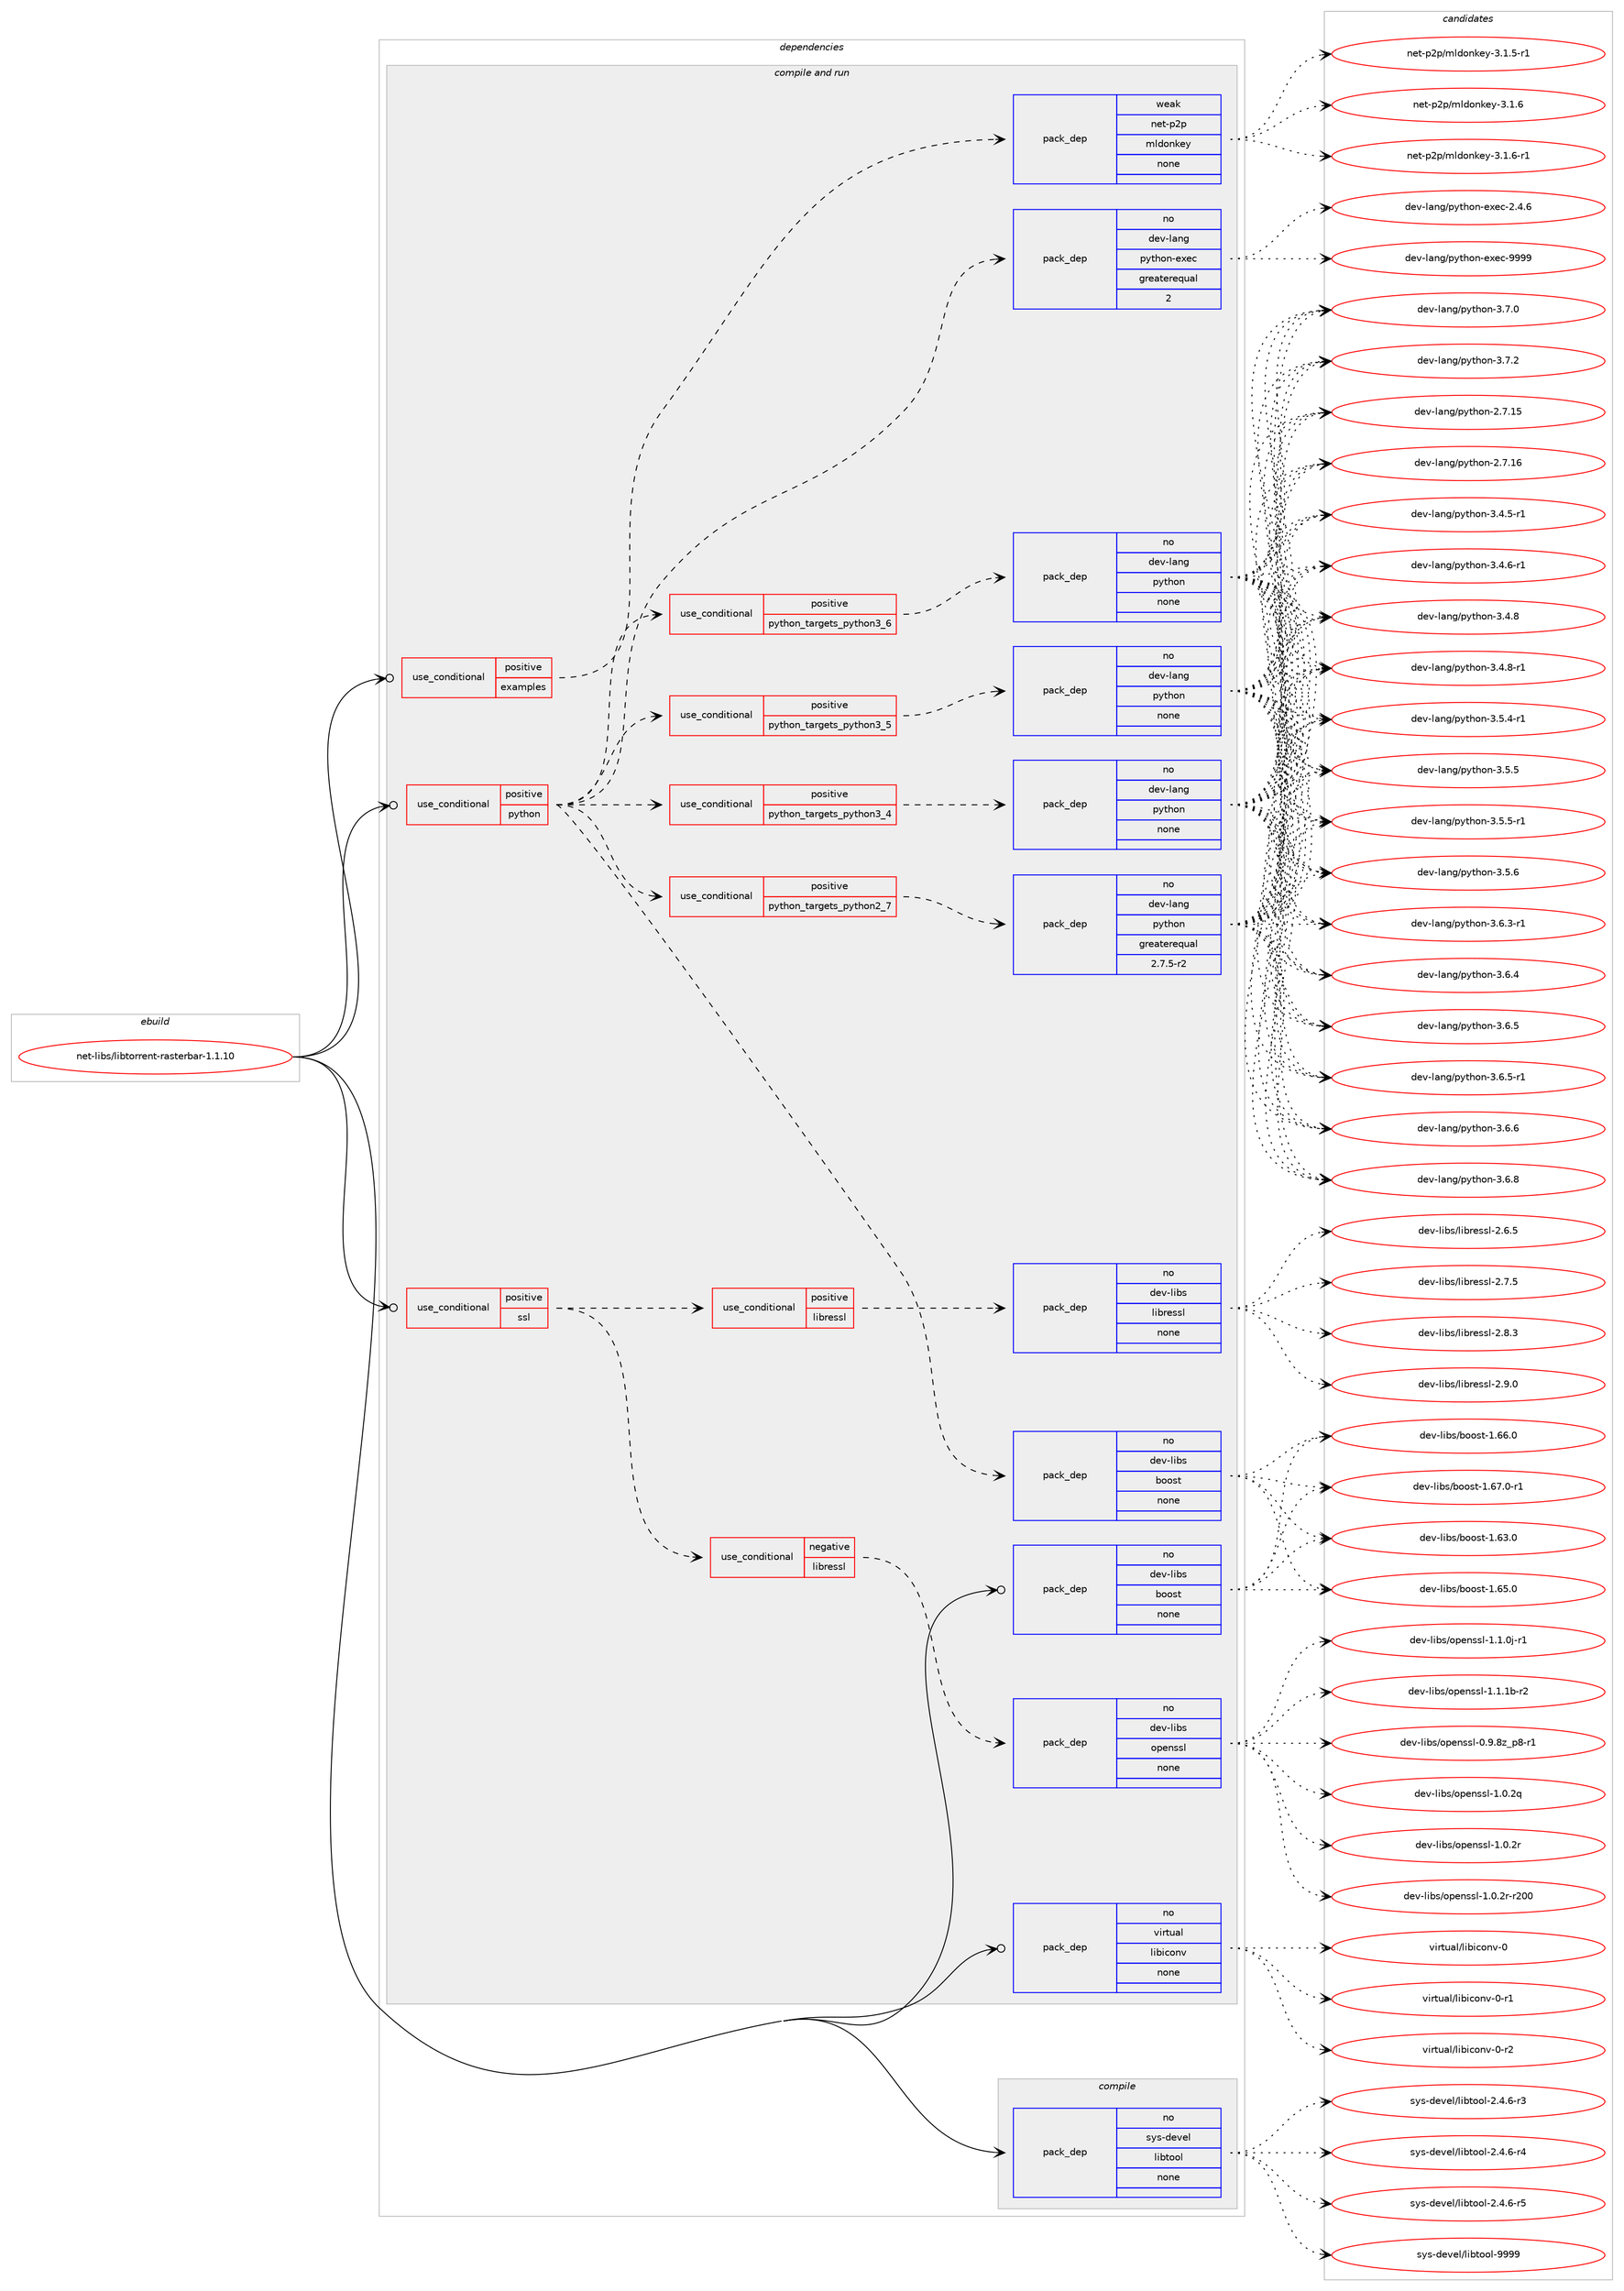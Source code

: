 digraph prolog {

# *************
# Graph options
# *************

newrank=true;
concentrate=true;
compound=true;
graph [rankdir=LR,fontname=Helvetica,fontsize=10,ranksep=1.5];#, ranksep=2.5, nodesep=0.2];
edge  [arrowhead=vee];
node  [fontname=Helvetica,fontsize=10];

# **********
# The ebuild
# **********

subgraph cluster_leftcol {
color=gray;
rank=same;
label=<<i>ebuild</i>>;
id [label="net-libs/libtorrent-rasterbar-1.1.10", color=red, width=4, href="../net-libs/libtorrent-rasterbar-1.1.10.svg"];
}

# ****************
# The dependencies
# ****************

subgraph cluster_midcol {
color=gray;
label=<<i>dependencies</i>>;
subgraph cluster_compile {
fillcolor="#eeeeee";
style=filled;
label=<<i>compile</i>>;
subgraph pack1187354 {
dependency1660739 [label=<<TABLE BORDER="0" CELLBORDER="1" CELLSPACING="0" CELLPADDING="4" WIDTH="220"><TR><TD ROWSPAN="6" CELLPADDING="30">pack_dep</TD></TR><TR><TD WIDTH="110">no</TD></TR><TR><TD>sys-devel</TD></TR><TR><TD>libtool</TD></TR><TR><TD>none</TD></TR><TR><TD></TD></TR></TABLE>>, shape=none, color=blue];
}
id:e -> dependency1660739:w [weight=20,style="solid",arrowhead="vee"];
}
subgraph cluster_compileandrun {
fillcolor="#eeeeee";
style=filled;
label=<<i>compile and run</i>>;
subgraph cond446417 {
dependency1660740 [label=<<TABLE BORDER="0" CELLBORDER="1" CELLSPACING="0" CELLPADDING="4"><TR><TD ROWSPAN="3" CELLPADDING="10">use_conditional</TD></TR><TR><TD>positive</TD></TR><TR><TD>examples</TD></TR></TABLE>>, shape=none, color=red];
subgraph pack1187355 {
dependency1660741 [label=<<TABLE BORDER="0" CELLBORDER="1" CELLSPACING="0" CELLPADDING="4" WIDTH="220"><TR><TD ROWSPAN="6" CELLPADDING="30">pack_dep</TD></TR><TR><TD WIDTH="110">weak</TD></TR><TR><TD>net-p2p</TD></TR><TR><TD>mldonkey</TD></TR><TR><TD>none</TD></TR><TR><TD></TD></TR></TABLE>>, shape=none, color=blue];
}
dependency1660740:e -> dependency1660741:w [weight=20,style="dashed",arrowhead="vee"];
}
id:e -> dependency1660740:w [weight=20,style="solid",arrowhead="odotvee"];
subgraph cond446418 {
dependency1660742 [label=<<TABLE BORDER="0" CELLBORDER="1" CELLSPACING="0" CELLPADDING="4"><TR><TD ROWSPAN="3" CELLPADDING="10">use_conditional</TD></TR><TR><TD>positive</TD></TR><TR><TD>python</TD></TR></TABLE>>, shape=none, color=red];
subgraph cond446419 {
dependency1660743 [label=<<TABLE BORDER="0" CELLBORDER="1" CELLSPACING="0" CELLPADDING="4"><TR><TD ROWSPAN="3" CELLPADDING="10">use_conditional</TD></TR><TR><TD>positive</TD></TR><TR><TD>python_targets_python2_7</TD></TR></TABLE>>, shape=none, color=red];
subgraph pack1187356 {
dependency1660744 [label=<<TABLE BORDER="0" CELLBORDER="1" CELLSPACING="0" CELLPADDING="4" WIDTH="220"><TR><TD ROWSPAN="6" CELLPADDING="30">pack_dep</TD></TR><TR><TD WIDTH="110">no</TD></TR><TR><TD>dev-lang</TD></TR><TR><TD>python</TD></TR><TR><TD>greaterequal</TD></TR><TR><TD>2.7.5-r2</TD></TR></TABLE>>, shape=none, color=blue];
}
dependency1660743:e -> dependency1660744:w [weight=20,style="dashed",arrowhead="vee"];
}
dependency1660742:e -> dependency1660743:w [weight=20,style="dashed",arrowhead="vee"];
subgraph cond446420 {
dependency1660745 [label=<<TABLE BORDER="0" CELLBORDER="1" CELLSPACING="0" CELLPADDING="4"><TR><TD ROWSPAN="3" CELLPADDING="10">use_conditional</TD></TR><TR><TD>positive</TD></TR><TR><TD>python_targets_python3_4</TD></TR></TABLE>>, shape=none, color=red];
subgraph pack1187357 {
dependency1660746 [label=<<TABLE BORDER="0" CELLBORDER="1" CELLSPACING="0" CELLPADDING="4" WIDTH="220"><TR><TD ROWSPAN="6" CELLPADDING="30">pack_dep</TD></TR><TR><TD WIDTH="110">no</TD></TR><TR><TD>dev-lang</TD></TR><TR><TD>python</TD></TR><TR><TD>none</TD></TR><TR><TD></TD></TR></TABLE>>, shape=none, color=blue];
}
dependency1660745:e -> dependency1660746:w [weight=20,style="dashed",arrowhead="vee"];
}
dependency1660742:e -> dependency1660745:w [weight=20,style="dashed",arrowhead="vee"];
subgraph cond446421 {
dependency1660747 [label=<<TABLE BORDER="0" CELLBORDER="1" CELLSPACING="0" CELLPADDING="4"><TR><TD ROWSPAN="3" CELLPADDING="10">use_conditional</TD></TR><TR><TD>positive</TD></TR><TR><TD>python_targets_python3_5</TD></TR></TABLE>>, shape=none, color=red];
subgraph pack1187358 {
dependency1660748 [label=<<TABLE BORDER="0" CELLBORDER="1" CELLSPACING="0" CELLPADDING="4" WIDTH="220"><TR><TD ROWSPAN="6" CELLPADDING="30">pack_dep</TD></TR><TR><TD WIDTH="110">no</TD></TR><TR><TD>dev-lang</TD></TR><TR><TD>python</TD></TR><TR><TD>none</TD></TR><TR><TD></TD></TR></TABLE>>, shape=none, color=blue];
}
dependency1660747:e -> dependency1660748:w [weight=20,style="dashed",arrowhead="vee"];
}
dependency1660742:e -> dependency1660747:w [weight=20,style="dashed",arrowhead="vee"];
subgraph cond446422 {
dependency1660749 [label=<<TABLE BORDER="0" CELLBORDER="1" CELLSPACING="0" CELLPADDING="4"><TR><TD ROWSPAN="3" CELLPADDING="10">use_conditional</TD></TR><TR><TD>positive</TD></TR><TR><TD>python_targets_python3_6</TD></TR></TABLE>>, shape=none, color=red];
subgraph pack1187359 {
dependency1660750 [label=<<TABLE BORDER="0" CELLBORDER="1" CELLSPACING="0" CELLPADDING="4" WIDTH="220"><TR><TD ROWSPAN="6" CELLPADDING="30">pack_dep</TD></TR><TR><TD WIDTH="110">no</TD></TR><TR><TD>dev-lang</TD></TR><TR><TD>python</TD></TR><TR><TD>none</TD></TR><TR><TD></TD></TR></TABLE>>, shape=none, color=blue];
}
dependency1660749:e -> dependency1660750:w [weight=20,style="dashed",arrowhead="vee"];
}
dependency1660742:e -> dependency1660749:w [weight=20,style="dashed",arrowhead="vee"];
subgraph pack1187360 {
dependency1660751 [label=<<TABLE BORDER="0" CELLBORDER="1" CELLSPACING="0" CELLPADDING="4" WIDTH="220"><TR><TD ROWSPAN="6" CELLPADDING="30">pack_dep</TD></TR><TR><TD WIDTH="110">no</TD></TR><TR><TD>dev-lang</TD></TR><TR><TD>python-exec</TD></TR><TR><TD>greaterequal</TD></TR><TR><TD>2</TD></TR></TABLE>>, shape=none, color=blue];
}
dependency1660742:e -> dependency1660751:w [weight=20,style="dashed",arrowhead="vee"];
subgraph pack1187361 {
dependency1660752 [label=<<TABLE BORDER="0" CELLBORDER="1" CELLSPACING="0" CELLPADDING="4" WIDTH="220"><TR><TD ROWSPAN="6" CELLPADDING="30">pack_dep</TD></TR><TR><TD WIDTH="110">no</TD></TR><TR><TD>dev-libs</TD></TR><TR><TD>boost</TD></TR><TR><TD>none</TD></TR><TR><TD></TD></TR></TABLE>>, shape=none, color=blue];
}
dependency1660742:e -> dependency1660752:w [weight=20,style="dashed",arrowhead="vee"];
}
id:e -> dependency1660742:w [weight=20,style="solid",arrowhead="odotvee"];
subgraph cond446423 {
dependency1660753 [label=<<TABLE BORDER="0" CELLBORDER="1" CELLSPACING="0" CELLPADDING="4"><TR><TD ROWSPAN="3" CELLPADDING="10">use_conditional</TD></TR><TR><TD>positive</TD></TR><TR><TD>ssl</TD></TR></TABLE>>, shape=none, color=red];
subgraph cond446424 {
dependency1660754 [label=<<TABLE BORDER="0" CELLBORDER="1" CELLSPACING="0" CELLPADDING="4"><TR><TD ROWSPAN="3" CELLPADDING="10">use_conditional</TD></TR><TR><TD>negative</TD></TR><TR><TD>libressl</TD></TR></TABLE>>, shape=none, color=red];
subgraph pack1187362 {
dependency1660755 [label=<<TABLE BORDER="0" CELLBORDER="1" CELLSPACING="0" CELLPADDING="4" WIDTH="220"><TR><TD ROWSPAN="6" CELLPADDING="30">pack_dep</TD></TR><TR><TD WIDTH="110">no</TD></TR><TR><TD>dev-libs</TD></TR><TR><TD>openssl</TD></TR><TR><TD>none</TD></TR><TR><TD></TD></TR></TABLE>>, shape=none, color=blue];
}
dependency1660754:e -> dependency1660755:w [weight=20,style="dashed",arrowhead="vee"];
}
dependency1660753:e -> dependency1660754:w [weight=20,style="dashed",arrowhead="vee"];
subgraph cond446425 {
dependency1660756 [label=<<TABLE BORDER="0" CELLBORDER="1" CELLSPACING="0" CELLPADDING="4"><TR><TD ROWSPAN="3" CELLPADDING="10">use_conditional</TD></TR><TR><TD>positive</TD></TR><TR><TD>libressl</TD></TR></TABLE>>, shape=none, color=red];
subgraph pack1187363 {
dependency1660757 [label=<<TABLE BORDER="0" CELLBORDER="1" CELLSPACING="0" CELLPADDING="4" WIDTH="220"><TR><TD ROWSPAN="6" CELLPADDING="30">pack_dep</TD></TR><TR><TD WIDTH="110">no</TD></TR><TR><TD>dev-libs</TD></TR><TR><TD>libressl</TD></TR><TR><TD>none</TD></TR><TR><TD></TD></TR></TABLE>>, shape=none, color=blue];
}
dependency1660756:e -> dependency1660757:w [weight=20,style="dashed",arrowhead="vee"];
}
dependency1660753:e -> dependency1660756:w [weight=20,style="dashed",arrowhead="vee"];
}
id:e -> dependency1660753:w [weight=20,style="solid",arrowhead="odotvee"];
subgraph pack1187364 {
dependency1660758 [label=<<TABLE BORDER="0" CELLBORDER="1" CELLSPACING="0" CELLPADDING="4" WIDTH="220"><TR><TD ROWSPAN="6" CELLPADDING="30">pack_dep</TD></TR><TR><TD WIDTH="110">no</TD></TR><TR><TD>dev-libs</TD></TR><TR><TD>boost</TD></TR><TR><TD>none</TD></TR><TR><TD></TD></TR></TABLE>>, shape=none, color=blue];
}
id:e -> dependency1660758:w [weight=20,style="solid",arrowhead="odotvee"];
subgraph pack1187365 {
dependency1660759 [label=<<TABLE BORDER="0" CELLBORDER="1" CELLSPACING="0" CELLPADDING="4" WIDTH="220"><TR><TD ROWSPAN="6" CELLPADDING="30">pack_dep</TD></TR><TR><TD WIDTH="110">no</TD></TR><TR><TD>virtual</TD></TR><TR><TD>libiconv</TD></TR><TR><TD>none</TD></TR><TR><TD></TD></TR></TABLE>>, shape=none, color=blue];
}
id:e -> dependency1660759:w [weight=20,style="solid",arrowhead="odotvee"];
}
subgraph cluster_run {
fillcolor="#eeeeee";
style=filled;
label=<<i>run</i>>;
}
}

# **************
# The candidates
# **************

subgraph cluster_choices {
rank=same;
color=gray;
label=<<i>candidates</i>>;

subgraph choice1187354 {
color=black;
nodesep=1;
choice1151211154510010111810110847108105981161111111084550465246544511451 [label="sys-devel/libtool-2.4.6-r3", color=red, width=4,href="../sys-devel/libtool-2.4.6-r3.svg"];
choice1151211154510010111810110847108105981161111111084550465246544511452 [label="sys-devel/libtool-2.4.6-r4", color=red, width=4,href="../sys-devel/libtool-2.4.6-r4.svg"];
choice1151211154510010111810110847108105981161111111084550465246544511453 [label="sys-devel/libtool-2.4.6-r5", color=red, width=4,href="../sys-devel/libtool-2.4.6-r5.svg"];
choice1151211154510010111810110847108105981161111111084557575757 [label="sys-devel/libtool-9999", color=red, width=4,href="../sys-devel/libtool-9999.svg"];
dependency1660739:e -> choice1151211154510010111810110847108105981161111111084550465246544511451:w [style=dotted,weight="100"];
dependency1660739:e -> choice1151211154510010111810110847108105981161111111084550465246544511452:w [style=dotted,weight="100"];
dependency1660739:e -> choice1151211154510010111810110847108105981161111111084550465246544511453:w [style=dotted,weight="100"];
dependency1660739:e -> choice1151211154510010111810110847108105981161111111084557575757:w [style=dotted,weight="100"];
}
subgraph choice1187355 {
color=black;
nodesep=1;
choice1101011164511250112471091081001111101071011214551464946534511449 [label="net-p2p/mldonkey-3.1.5-r1", color=red, width=4,href="../net-p2p/mldonkey-3.1.5-r1.svg"];
choice110101116451125011247109108100111110107101121455146494654 [label="net-p2p/mldonkey-3.1.6", color=red, width=4,href="../net-p2p/mldonkey-3.1.6.svg"];
choice1101011164511250112471091081001111101071011214551464946544511449 [label="net-p2p/mldonkey-3.1.6-r1", color=red, width=4,href="../net-p2p/mldonkey-3.1.6-r1.svg"];
dependency1660741:e -> choice1101011164511250112471091081001111101071011214551464946534511449:w [style=dotted,weight="100"];
dependency1660741:e -> choice110101116451125011247109108100111110107101121455146494654:w [style=dotted,weight="100"];
dependency1660741:e -> choice1101011164511250112471091081001111101071011214551464946544511449:w [style=dotted,weight="100"];
}
subgraph choice1187356 {
color=black;
nodesep=1;
choice10010111845108971101034711212111610411111045504655464953 [label="dev-lang/python-2.7.15", color=red, width=4,href="../dev-lang/python-2.7.15.svg"];
choice10010111845108971101034711212111610411111045504655464954 [label="dev-lang/python-2.7.16", color=red, width=4,href="../dev-lang/python-2.7.16.svg"];
choice1001011184510897110103471121211161041111104551465246534511449 [label="dev-lang/python-3.4.5-r1", color=red, width=4,href="../dev-lang/python-3.4.5-r1.svg"];
choice1001011184510897110103471121211161041111104551465246544511449 [label="dev-lang/python-3.4.6-r1", color=red, width=4,href="../dev-lang/python-3.4.6-r1.svg"];
choice100101118451089711010347112121116104111110455146524656 [label="dev-lang/python-3.4.8", color=red, width=4,href="../dev-lang/python-3.4.8.svg"];
choice1001011184510897110103471121211161041111104551465246564511449 [label="dev-lang/python-3.4.8-r1", color=red, width=4,href="../dev-lang/python-3.4.8-r1.svg"];
choice1001011184510897110103471121211161041111104551465346524511449 [label="dev-lang/python-3.5.4-r1", color=red, width=4,href="../dev-lang/python-3.5.4-r1.svg"];
choice100101118451089711010347112121116104111110455146534653 [label="dev-lang/python-3.5.5", color=red, width=4,href="../dev-lang/python-3.5.5.svg"];
choice1001011184510897110103471121211161041111104551465346534511449 [label="dev-lang/python-3.5.5-r1", color=red, width=4,href="../dev-lang/python-3.5.5-r1.svg"];
choice100101118451089711010347112121116104111110455146534654 [label="dev-lang/python-3.5.6", color=red, width=4,href="../dev-lang/python-3.5.6.svg"];
choice1001011184510897110103471121211161041111104551465446514511449 [label="dev-lang/python-3.6.3-r1", color=red, width=4,href="../dev-lang/python-3.6.3-r1.svg"];
choice100101118451089711010347112121116104111110455146544652 [label="dev-lang/python-3.6.4", color=red, width=4,href="../dev-lang/python-3.6.4.svg"];
choice100101118451089711010347112121116104111110455146544653 [label="dev-lang/python-3.6.5", color=red, width=4,href="../dev-lang/python-3.6.5.svg"];
choice1001011184510897110103471121211161041111104551465446534511449 [label="dev-lang/python-3.6.5-r1", color=red, width=4,href="../dev-lang/python-3.6.5-r1.svg"];
choice100101118451089711010347112121116104111110455146544654 [label="dev-lang/python-3.6.6", color=red, width=4,href="../dev-lang/python-3.6.6.svg"];
choice100101118451089711010347112121116104111110455146544656 [label="dev-lang/python-3.6.8", color=red, width=4,href="../dev-lang/python-3.6.8.svg"];
choice100101118451089711010347112121116104111110455146554648 [label="dev-lang/python-3.7.0", color=red, width=4,href="../dev-lang/python-3.7.0.svg"];
choice100101118451089711010347112121116104111110455146554650 [label="dev-lang/python-3.7.2", color=red, width=4,href="../dev-lang/python-3.7.2.svg"];
dependency1660744:e -> choice10010111845108971101034711212111610411111045504655464953:w [style=dotted,weight="100"];
dependency1660744:e -> choice10010111845108971101034711212111610411111045504655464954:w [style=dotted,weight="100"];
dependency1660744:e -> choice1001011184510897110103471121211161041111104551465246534511449:w [style=dotted,weight="100"];
dependency1660744:e -> choice1001011184510897110103471121211161041111104551465246544511449:w [style=dotted,weight="100"];
dependency1660744:e -> choice100101118451089711010347112121116104111110455146524656:w [style=dotted,weight="100"];
dependency1660744:e -> choice1001011184510897110103471121211161041111104551465246564511449:w [style=dotted,weight="100"];
dependency1660744:e -> choice1001011184510897110103471121211161041111104551465346524511449:w [style=dotted,weight="100"];
dependency1660744:e -> choice100101118451089711010347112121116104111110455146534653:w [style=dotted,weight="100"];
dependency1660744:e -> choice1001011184510897110103471121211161041111104551465346534511449:w [style=dotted,weight="100"];
dependency1660744:e -> choice100101118451089711010347112121116104111110455146534654:w [style=dotted,weight="100"];
dependency1660744:e -> choice1001011184510897110103471121211161041111104551465446514511449:w [style=dotted,weight="100"];
dependency1660744:e -> choice100101118451089711010347112121116104111110455146544652:w [style=dotted,weight="100"];
dependency1660744:e -> choice100101118451089711010347112121116104111110455146544653:w [style=dotted,weight="100"];
dependency1660744:e -> choice1001011184510897110103471121211161041111104551465446534511449:w [style=dotted,weight="100"];
dependency1660744:e -> choice100101118451089711010347112121116104111110455146544654:w [style=dotted,weight="100"];
dependency1660744:e -> choice100101118451089711010347112121116104111110455146544656:w [style=dotted,weight="100"];
dependency1660744:e -> choice100101118451089711010347112121116104111110455146554648:w [style=dotted,weight="100"];
dependency1660744:e -> choice100101118451089711010347112121116104111110455146554650:w [style=dotted,weight="100"];
}
subgraph choice1187357 {
color=black;
nodesep=1;
choice10010111845108971101034711212111610411111045504655464953 [label="dev-lang/python-2.7.15", color=red, width=4,href="../dev-lang/python-2.7.15.svg"];
choice10010111845108971101034711212111610411111045504655464954 [label="dev-lang/python-2.7.16", color=red, width=4,href="../dev-lang/python-2.7.16.svg"];
choice1001011184510897110103471121211161041111104551465246534511449 [label="dev-lang/python-3.4.5-r1", color=red, width=4,href="../dev-lang/python-3.4.5-r1.svg"];
choice1001011184510897110103471121211161041111104551465246544511449 [label="dev-lang/python-3.4.6-r1", color=red, width=4,href="../dev-lang/python-3.4.6-r1.svg"];
choice100101118451089711010347112121116104111110455146524656 [label="dev-lang/python-3.4.8", color=red, width=4,href="../dev-lang/python-3.4.8.svg"];
choice1001011184510897110103471121211161041111104551465246564511449 [label="dev-lang/python-3.4.8-r1", color=red, width=4,href="../dev-lang/python-3.4.8-r1.svg"];
choice1001011184510897110103471121211161041111104551465346524511449 [label="dev-lang/python-3.5.4-r1", color=red, width=4,href="../dev-lang/python-3.5.4-r1.svg"];
choice100101118451089711010347112121116104111110455146534653 [label="dev-lang/python-3.5.5", color=red, width=4,href="../dev-lang/python-3.5.5.svg"];
choice1001011184510897110103471121211161041111104551465346534511449 [label="dev-lang/python-3.5.5-r1", color=red, width=4,href="../dev-lang/python-3.5.5-r1.svg"];
choice100101118451089711010347112121116104111110455146534654 [label="dev-lang/python-3.5.6", color=red, width=4,href="../dev-lang/python-3.5.6.svg"];
choice1001011184510897110103471121211161041111104551465446514511449 [label="dev-lang/python-3.6.3-r1", color=red, width=4,href="../dev-lang/python-3.6.3-r1.svg"];
choice100101118451089711010347112121116104111110455146544652 [label="dev-lang/python-3.6.4", color=red, width=4,href="../dev-lang/python-3.6.4.svg"];
choice100101118451089711010347112121116104111110455146544653 [label="dev-lang/python-3.6.5", color=red, width=4,href="../dev-lang/python-3.6.5.svg"];
choice1001011184510897110103471121211161041111104551465446534511449 [label="dev-lang/python-3.6.5-r1", color=red, width=4,href="../dev-lang/python-3.6.5-r1.svg"];
choice100101118451089711010347112121116104111110455146544654 [label="dev-lang/python-3.6.6", color=red, width=4,href="../dev-lang/python-3.6.6.svg"];
choice100101118451089711010347112121116104111110455146544656 [label="dev-lang/python-3.6.8", color=red, width=4,href="../dev-lang/python-3.6.8.svg"];
choice100101118451089711010347112121116104111110455146554648 [label="dev-lang/python-3.7.0", color=red, width=4,href="../dev-lang/python-3.7.0.svg"];
choice100101118451089711010347112121116104111110455146554650 [label="dev-lang/python-3.7.2", color=red, width=4,href="../dev-lang/python-3.7.2.svg"];
dependency1660746:e -> choice10010111845108971101034711212111610411111045504655464953:w [style=dotted,weight="100"];
dependency1660746:e -> choice10010111845108971101034711212111610411111045504655464954:w [style=dotted,weight="100"];
dependency1660746:e -> choice1001011184510897110103471121211161041111104551465246534511449:w [style=dotted,weight="100"];
dependency1660746:e -> choice1001011184510897110103471121211161041111104551465246544511449:w [style=dotted,weight="100"];
dependency1660746:e -> choice100101118451089711010347112121116104111110455146524656:w [style=dotted,weight="100"];
dependency1660746:e -> choice1001011184510897110103471121211161041111104551465246564511449:w [style=dotted,weight="100"];
dependency1660746:e -> choice1001011184510897110103471121211161041111104551465346524511449:w [style=dotted,weight="100"];
dependency1660746:e -> choice100101118451089711010347112121116104111110455146534653:w [style=dotted,weight="100"];
dependency1660746:e -> choice1001011184510897110103471121211161041111104551465346534511449:w [style=dotted,weight="100"];
dependency1660746:e -> choice100101118451089711010347112121116104111110455146534654:w [style=dotted,weight="100"];
dependency1660746:e -> choice1001011184510897110103471121211161041111104551465446514511449:w [style=dotted,weight="100"];
dependency1660746:e -> choice100101118451089711010347112121116104111110455146544652:w [style=dotted,weight="100"];
dependency1660746:e -> choice100101118451089711010347112121116104111110455146544653:w [style=dotted,weight="100"];
dependency1660746:e -> choice1001011184510897110103471121211161041111104551465446534511449:w [style=dotted,weight="100"];
dependency1660746:e -> choice100101118451089711010347112121116104111110455146544654:w [style=dotted,weight="100"];
dependency1660746:e -> choice100101118451089711010347112121116104111110455146544656:w [style=dotted,weight="100"];
dependency1660746:e -> choice100101118451089711010347112121116104111110455146554648:w [style=dotted,weight="100"];
dependency1660746:e -> choice100101118451089711010347112121116104111110455146554650:w [style=dotted,weight="100"];
}
subgraph choice1187358 {
color=black;
nodesep=1;
choice10010111845108971101034711212111610411111045504655464953 [label="dev-lang/python-2.7.15", color=red, width=4,href="../dev-lang/python-2.7.15.svg"];
choice10010111845108971101034711212111610411111045504655464954 [label="dev-lang/python-2.7.16", color=red, width=4,href="../dev-lang/python-2.7.16.svg"];
choice1001011184510897110103471121211161041111104551465246534511449 [label="dev-lang/python-3.4.5-r1", color=red, width=4,href="../dev-lang/python-3.4.5-r1.svg"];
choice1001011184510897110103471121211161041111104551465246544511449 [label="dev-lang/python-3.4.6-r1", color=red, width=4,href="../dev-lang/python-3.4.6-r1.svg"];
choice100101118451089711010347112121116104111110455146524656 [label="dev-lang/python-3.4.8", color=red, width=4,href="../dev-lang/python-3.4.8.svg"];
choice1001011184510897110103471121211161041111104551465246564511449 [label="dev-lang/python-3.4.8-r1", color=red, width=4,href="../dev-lang/python-3.4.8-r1.svg"];
choice1001011184510897110103471121211161041111104551465346524511449 [label="dev-lang/python-3.5.4-r1", color=red, width=4,href="../dev-lang/python-3.5.4-r1.svg"];
choice100101118451089711010347112121116104111110455146534653 [label="dev-lang/python-3.5.5", color=red, width=4,href="../dev-lang/python-3.5.5.svg"];
choice1001011184510897110103471121211161041111104551465346534511449 [label="dev-lang/python-3.5.5-r1", color=red, width=4,href="../dev-lang/python-3.5.5-r1.svg"];
choice100101118451089711010347112121116104111110455146534654 [label="dev-lang/python-3.5.6", color=red, width=4,href="../dev-lang/python-3.5.6.svg"];
choice1001011184510897110103471121211161041111104551465446514511449 [label="dev-lang/python-3.6.3-r1", color=red, width=4,href="../dev-lang/python-3.6.3-r1.svg"];
choice100101118451089711010347112121116104111110455146544652 [label="dev-lang/python-3.6.4", color=red, width=4,href="../dev-lang/python-3.6.4.svg"];
choice100101118451089711010347112121116104111110455146544653 [label="dev-lang/python-3.6.5", color=red, width=4,href="../dev-lang/python-3.6.5.svg"];
choice1001011184510897110103471121211161041111104551465446534511449 [label="dev-lang/python-3.6.5-r1", color=red, width=4,href="../dev-lang/python-3.6.5-r1.svg"];
choice100101118451089711010347112121116104111110455146544654 [label="dev-lang/python-3.6.6", color=red, width=4,href="../dev-lang/python-3.6.6.svg"];
choice100101118451089711010347112121116104111110455146544656 [label="dev-lang/python-3.6.8", color=red, width=4,href="../dev-lang/python-3.6.8.svg"];
choice100101118451089711010347112121116104111110455146554648 [label="dev-lang/python-3.7.0", color=red, width=4,href="../dev-lang/python-3.7.0.svg"];
choice100101118451089711010347112121116104111110455146554650 [label="dev-lang/python-3.7.2", color=red, width=4,href="../dev-lang/python-3.7.2.svg"];
dependency1660748:e -> choice10010111845108971101034711212111610411111045504655464953:w [style=dotted,weight="100"];
dependency1660748:e -> choice10010111845108971101034711212111610411111045504655464954:w [style=dotted,weight="100"];
dependency1660748:e -> choice1001011184510897110103471121211161041111104551465246534511449:w [style=dotted,weight="100"];
dependency1660748:e -> choice1001011184510897110103471121211161041111104551465246544511449:w [style=dotted,weight="100"];
dependency1660748:e -> choice100101118451089711010347112121116104111110455146524656:w [style=dotted,weight="100"];
dependency1660748:e -> choice1001011184510897110103471121211161041111104551465246564511449:w [style=dotted,weight="100"];
dependency1660748:e -> choice1001011184510897110103471121211161041111104551465346524511449:w [style=dotted,weight="100"];
dependency1660748:e -> choice100101118451089711010347112121116104111110455146534653:w [style=dotted,weight="100"];
dependency1660748:e -> choice1001011184510897110103471121211161041111104551465346534511449:w [style=dotted,weight="100"];
dependency1660748:e -> choice100101118451089711010347112121116104111110455146534654:w [style=dotted,weight="100"];
dependency1660748:e -> choice1001011184510897110103471121211161041111104551465446514511449:w [style=dotted,weight="100"];
dependency1660748:e -> choice100101118451089711010347112121116104111110455146544652:w [style=dotted,weight="100"];
dependency1660748:e -> choice100101118451089711010347112121116104111110455146544653:w [style=dotted,weight="100"];
dependency1660748:e -> choice1001011184510897110103471121211161041111104551465446534511449:w [style=dotted,weight="100"];
dependency1660748:e -> choice100101118451089711010347112121116104111110455146544654:w [style=dotted,weight="100"];
dependency1660748:e -> choice100101118451089711010347112121116104111110455146544656:w [style=dotted,weight="100"];
dependency1660748:e -> choice100101118451089711010347112121116104111110455146554648:w [style=dotted,weight="100"];
dependency1660748:e -> choice100101118451089711010347112121116104111110455146554650:w [style=dotted,weight="100"];
}
subgraph choice1187359 {
color=black;
nodesep=1;
choice10010111845108971101034711212111610411111045504655464953 [label="dev-lang/python-2.7.15", color=red, width=4,href="../dev-lang/python-2.7.15.svg"];
choice10010111845108971101034711212111610411111045504655464954 [label="dev-lang/python-2.7.16", color=red, width=4,href="../dev-lang/python-2.7.16.svg"];
choice1001011184510897110103471121211161041111104551465246534511449 [label="dev-lang/python-3.4.5-r1", color=red, width=4,href="../dev-lang/python-3.4.5-r1.svg"];
choice1001011184510897110103471121211161041111104551465246544511449 [label="dev-lang/python-3.4.6-r1", color=red, width=4,href="../dev-lang/python-3.4.6-r1.svg"];
choice100101118451089711010347112121116104111110455146524656 [label="dev-lang/python-3.4.8", color=red, width=4,href="../dev-lang/python-3.4.8.svg"];
choice1001011184510897110103471121211161041111104551465246564511449 [label="dev-lang/python-3.4.8-r1", color=red, width=4,href="../dev-lang/python-3.4.8-r1.svg"];
choice1001011184510897110103471121211161041111104551465346524511449 [label="dev-lang/python-3.5.4-r1", color=red, width=4,href="../dev-lang/python-3.5.4-r1.svg"];
choice100101118451089711010347112121116104111110455146534653 [label="dev-lang/python-3.5.5", color=red, width=4,href="../dev-lang/python-3.5.5.svg"];
choice1001011184510897110103471121211161041111104551465346534511449 [label="dev-lang/python-3.5.5-r1", color=red, width=4,href="../dev-lang/python-3.5.5-r1.svg"];
choice100101118451089711010347112121116104111110455146534654 [label="dev-lang/python-3.5.6", color=red, width=4,href="../dev-lang/python-3.5.6.svg"];
choice1001011184510897110103471121211161041111104551465446514511449 [label="dev-lang/python-3.6.3-r1", color=red, width=4,href="../dev-lang/python-3.6.3-r1.svg"];
choice100101118451089711010347112121116104111110455146544652 [label="dev-lang/python-3.6.4", color=red, width=4,href="../dev-lang/python-3.6.4.svg"];
choice100101118451089711010347112121116104111110455146544653 [label="dev-lang/python-3.6.5", color=red, width=4,href="../dev-lang/python-3.6.5.svg"];
choice1001011184510897110103471121211161041111104551465446534511449 [label="dev-lang/python-3.6.5-r1", color=red, width=4,href="../dev-lang/python-3.6.5-r1.svg"];
choice100101118451089711010347112121116104111110455146544654 [label="dev-lang/python-3.6.6", color=red, width=4,href="../dev-lang/python-3.6.6.svg"];
choice100101118451089711010347112121116104111110455146544656 [label="dev-lang/python-3.6.8", color=red, width=4,href="../dev-lang/python-3.6.8.svg"];
choice100101118451089711010347112121116104111110455146554648 [label="dev-lang/python-3.7.0", color=red, width=4,href="../dev-lang/python-3.7.0.svg"];
choice100101118451089711010347112121116104111110455146554650 [label="dev-lang/python-3.7.2", color=red, width=4,href="../dev-lang/python-3.7.2.svg"];
dependency1660750:e -> choice10010111845108971101034711212111610411111045504655464953:w [style=dotted,weight="100"];
dependency1660750:e -> choice10010111845108971101034711212111610411111045504655464954:w [style=dotted,weight="100"];
dependency1660750:e -> choice1001011184510897110103471121211161041111104551465246534511449:w [style=dotted,weight="100"];
dependency1660750:e -> choice1001011184510897110103471121211161041111104551465246544511449:w [style=dotted,weight="100"];
dependency1660750:e -> choice100101118451089711010347112121116104111110455146524656:w [style=dotted,weight="100"];
dependency1660750:e -> choice1001011184510897110103471121211161041111104551465246564511449:w [style=dotted,weight="100"];
dependency1660750:e -> choice1001011184510897110103471121211161041111104551465346524511449:w [style=dotted,weight="100"];
dependency1660750:e -> choice100101118451089711010347112121116104111110455146534653:w [style=dotted,weight="100"];
dependency1660750:e -> choice1001011184510897110103471121211161041111104551465346534511449:w [style=dotted,weight="100"];
dependency1660750:e -> choice100101118451089711010347112121116104111110455146534654:w [style=dotted,weight="100"];
dependency1660750:e -> choice1001011184510897110103471121211161041111104551465446514511449:w [style=dotted,weight="100"];
dependency1660750:e -> choice100101118451089711010347112121116104111110455146544652:w [style=dotted,weight="100"];
dependency1660750:e -> choice100101118451089711010347112121116104111110455146544653:w [style=dotted,weight="100"];
dependency1660750:e -> choice1001011184510897110103471121211161041111104551465446534511449:w [style=dotted,weight="100"];
dependency1660750:e -> choice100101118451089711010347112121116104111110455146544654:w [style=dotted,weight="100"];
dependency1660750:e -> choice100101118451089711010347112121116104111110455146544656:w [style=dotted,weight="100"];
dependency1660750:e -> choice100101118451089711010347112121116104111110455146554648:w [style=dotted,weight="100"];
dependency1660750:e -> choice100101118451089711010347112121116104111110455146554650:w [style=dotted,weight="100"];
}
subgraph choice1187360 {
color=black;
nodesep=1;
choice1001011184510897110103471121211161041111104510112010199455046524654 [label="dev-lang/python-exec-2.4.6", color=red, width=4,href="../dev-lang/python-exec-2.4.6.svg"];
choice10010111845108971101034711212111610411111045101120101994557575757 [label="dev-lang/python-exec-9999", color=red, width=4,href="../dev-lang/python-exec-9999.svg"];
dependency1660751:e -> choice1001011184510897110103471121211161041111104510112010199455046524654:w [style=dotted,weight="100"];
dependency1660751:e -> choice10010111845108971101034711212111610411111045101120101994557575757:w [style=dotted,weight="100"];
}
subgraph choice1187361 {
color=black;
nodesep=1;
choice1001011184510810598115479811111111511645494654514648 [label="dev-libs/boost-1.63.0", color=red, width=4,href="../dev-libs/boost-1.63.0.svg"];
choice1001011184510810598115479811111111511645494654534648 [label="dev-libs/boost-1.65.0", color=red, width=4,href="../dev-libs/boost-1.65.0.svg"];
choice1001011184510810598115479811111111511645494654544648 [label="dev-libs/boost-1.66.0", color=red, width=4,href="../dev-libs/boost-1.66.0.svg"];
choice10010111845108105981154798111111115116454946545546484511449 [label="dev-libs/boost-1.67.0-r1", color=red, width=4,href="../dev-libs/boost-1.67.0-r1.svg"];
dependency1660752:e -> choice1001011184510810598115479811111111511645494654514648:w [style=dotted,weight="100"];
dependency1660752:e -> choice1001011184510810598115479811111111511645494654534648:w [style=dotted,weight="100"];
dependency1660752:e -> choice1001011184510810598115479811111111511645494654544648:w [style=dotted,weight="100"];
dependency1660752:e -> choice10010111845108105981154798111111115116454946545546484511449:w [style=dotted,weight="100"];
}
subgraph choice1187362 {
color=black;
nodesep=1;
choice10010111845108105981154711111210111011511510845484657465612295112564511449 [label="dev-libs/openssl-0.9.8z_p8-r1", color=red, width=4,href="../dev-libs/openssl-0.9.8z_p8-r1.svg"];
choice100101118451081059811547111112101110115115108454946484650113 [label="dev-libs/openssl-1.0.2q", color=red, width=4,href="../dev-libs/openssl-1.0.2q.svg"];
choice100101118451081059811547111112101110115115108454946484650114 [label="dev-libs/openssl-1.0.2r", color=red, width=4,href="../dev-libs/openssl-1.0.2r.svg"];
choice10010111845108105981154711111210111011511510845494648465011445114504848 [label="dev-libs/openssl-1.0.2r-r200", color=red, width=4,href="../dev-libs/openssl-1.0.2r-r200.svg"];
choice1001011184510810598115471111121011101151151084549464946481064511449 [label="dev-libs/openssl-1.1.0j-r1", color=red, width=4,href="../dev-libs/openssl-1.1.0j-r1.svg"];
choice100101118451081059811547111112101110115115108454946494649984511450 [label="dev-libs/openssl-1.1.1b-r2", color=red, width=4,href="../dev-libs/openssl-1.1.1b-r2.svg"];
dependency1660755:e -> choice10010111845108105981154711111210111011511510845484657465612295112564511449:w [style=dotted,weight="100"];
dependency1660755:e -> choice100101118451081059811547111112101110115115108454946484650113:w [style=dotted,weight="100"];
dependency1660755:e -> choice100101118451081059811547111112101110115115108454946484650114:w [style=dotted,weight="100"];
dependency1660755:e -> choice10010111845108105981154711111210111011511510845494648465011445114504848:w [style=dotted,weight="100"];
dependency1660755:e -> choice1001011184510810598115471111121011101151151084549464946481064511449:w [style=dotted,weight="100"];
dependency1660755:e -> choice100101118451081059811547111112101110115115108454946494649984511450:w [style=dotted,weight="100"];
}
subgraph choice1187363 {
color=black;
nodesep=1;
choice10010111845108105981154710810598114101115115108455046544653 [label="dev-libs/libressl-2.6.5", color=red, width=4,href="../dev-libs/libressl-2.6.5.svg"];
choice10010111845108105981154710810598114101115115108455046554653 [label="dev-libs/libressl-2.7.5", color=red, width=4,href="../dev-libs/libressl-2.7.5.svg"];
choice10010111845108105981154710810598114101115115108455046564651 [label="dev-libs/libressl-2.8.3", color=red, width=4,href="../dev-libs/libressl-2.8.3.svg"];
choice10010111845108105981154710810598114101115115108455046574648 [label="dev-libs/libressl-2.9.0", color=red, width=4,href="../dev-libs/libressl-2.9.0.svg"];
dependency1660757:e -> choice10010111845108105981154710810598114101115115108455046544653:w [style=dotted,weight="100"];
dependency1660757:e -> choice10010111845108105981154710810598114101115115108455046554653:w [style=dotted,weight="100"];
dependency1660757:e -> choice10010111845108105981154710810598114101115115108455046564651:w [style=dotted,weight="100"];
dependency1660757:e -> choice10010111845108105981154710810598114101115115108455046574648:w [style=dotted,weight="100"];
}
subgraph choice1187364 {
color=black;
nodesep=1;
choice1001011184510810598115479811111111511645494654514648 [label="dev-libs/boost-1.63.0", color=red, width=4,href="../dev-libs/boost-1.63.0.svg"];
choice1001011184510810598115479811111111511645494654534648 [label="dev-libs/boost-1.65.0", color=red, width=4,href="../dev-libs/boost-1.65.0.svg"];
choice1001011184510810598115479811111111511645494654544648 [label="dev-libs/boost-1.66.0", color=red, width=4,href="../dev-libs/boost-1.66.0.svg"];
choice10010111845108105981154798111111115116454946545546484511449 [label="dev-libs/boost-1.67.0-r1", color=red, width=4,href="../dev-libs/boost-1.67.0-r1.svg"];
dependency1660758:e -> choice1001011184510810598115479811111111511645494654514648:w [style=dotted,weight="100"];
dependency1660758:e -> choice1001011184510810598115479811111111511645494654534648:w [style=dotted,weight="100"];
dependency1660758:e -> choice1001011184510810598115479811111111511645494654544648:w [style=dotted,weight="100"];
dependency1660758:e -> choice10010111845108105981154798111111115116454946545546484511449:w [style=dotted,weight="100"];
}
subgraph choice1187365 {
color=black;
nodesep=1;
choice118105114116117971084710810598105991111101184548 [label="virtual/libiconv-0", color=red, width=4,href="../virtual/libiconv-0.svg"];
choice1181051141161179710847108105981059911111011845484511449 [label="virtual/libiconv-0-r1", color=red, width=4,href="../virtual/libiconv-0-r1.svg"];
choice1181051141161179710847108105981059911111011845484511450 [label="virtual/libiconv-0-r2", color=red, width=4,href="../virtual/libiconv-0-r2.svg"];
dependency1660759:e -> choice118105114116117971084710810598105991111101184548:w [style=dotted,weight="100"];
dependency1660759:e -> choice1181051141161179710847108105981059911111011845484511449:w [style=dotted,weight="100"];
dependency1660759:e -> choice1181051141161179710847108105981059911111011845484511450:w [style=dotted,weight="100"];
}
}

}
